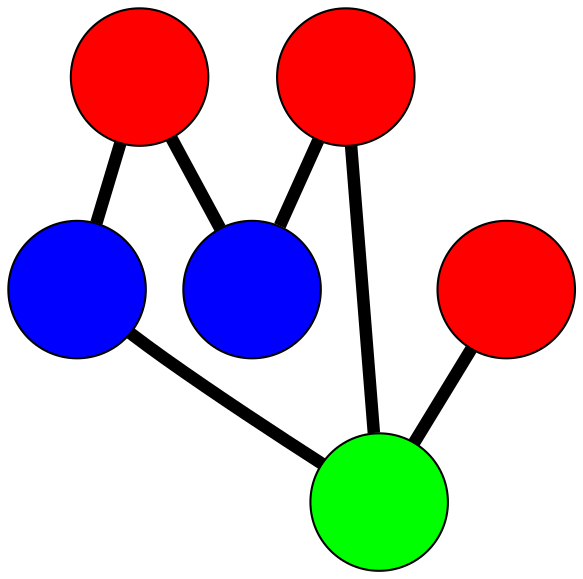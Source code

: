 graph G {
	graph [bb="-179.08,-108.93,137.5,107.6",
		overlap=false,
		sep=0.0,
		splines=true
	];
	node [color=black,
		fixedsize=true,
		fontname="Latin Modern Math",
		fontsize=42,
		height=.92,
		label="\N",
		penwidth=1,
		shape=circle,
		width=.92
	];
	edge [color=black,
		penwidth=6,
		style=bold
	];
	0	 [fillcolor=red,
		height=0.91667,
		label="",
		pos="86.448,-65.269",
		style=filled,
		width=0.91667];
	3	 [fillcolor=blue,
		height=0.91667,
		label="",
		pos="-9.4562,-75.934",
		style=filled,
		width=0.91667];
	0 -- 3	 [pos="53.443,-68.94 43.799,-70.012 33.258,-71.184 23.609,-72.257"];
	4	 [fillcolor=blue,
		height=0.91667,
		label="",
		pos="104.5,29.102",
		style=filled,
		width=0.91667];
	0 -- 4	 [pos="92.659,-32.792 94.475,-23.302 96.458,-12.929 98.274,-3.4349"];
	1	 [fillcolor=red,
		height=0.91667,
		label="",
		pos="19.297,74.604",
		style=filled,
		width=0.91667];
	1 -- 4	 [pos="48.618,58.945 57.186,54.369 66.551,49.368 75.122,44.79"];
	5	 [fillcolor=green,
		height=0.91667,
		label="",
		pos="-54.711,10.775",
		style=filled,
		width=0.91667];
	1 -- 5	 [pos="-5.7587,52.994 -13.475,46.34 -21.967,39.015 -29.681,32.362"];
	2	 [fillcolor=red,
		height=0.91667,
		label="",
		pos="-146.08,26.722",
		style=filled,
		width=0.91667];
	2 -- 5	 [pos="-113.35,21.01 -104.95,19.544 -95.917,17.967 -87.516,16.501"];
	3 -- 5	 [pos="-24.777,-46.578 -29.495,-37.538 -34.688,-27.589 -39.405,-18.551"];
}
